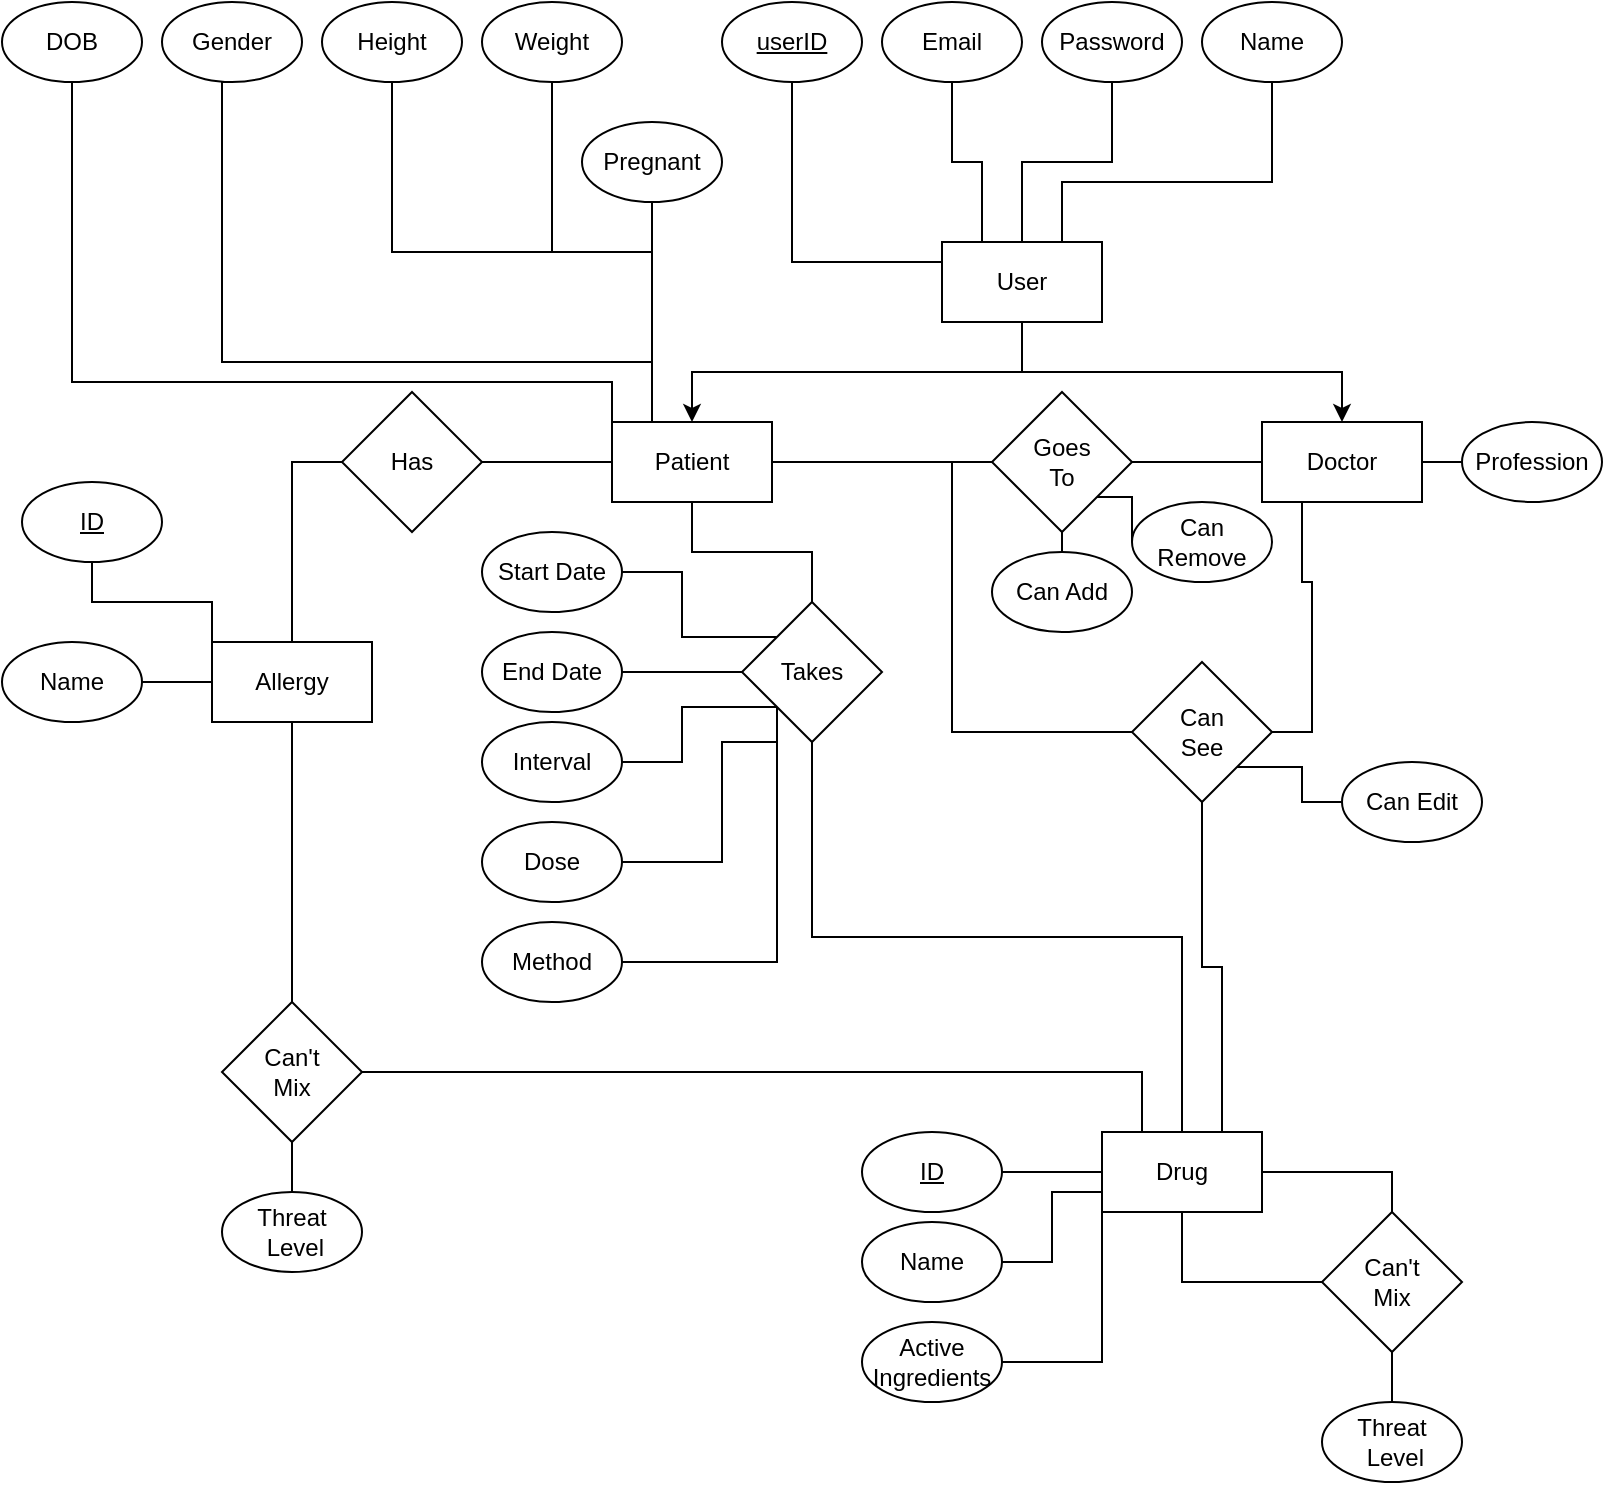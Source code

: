 <mxfile version="26.2.6">
  <diagram name="Page-1" id="94B1yERiti6Imz4_OIwz">
    <mxGraphModel dx="1400" dy="1396" grid="0" gridSize="10" guides="1" tooltips="1" connect="1" arrows="1" fold="1" page="0" pageScale="1" pageWidth="850" pageHeight="1100" math="0" shadow="0">
      <root>
        <mxCell id="0" />
        <mxCell id="1" parent="0" />
        <mxCell id="3b4mbC47o05VqwmVoVGR-10" style="edgeStyle=orthogonalEdgeStyle;rounded=0;orthogonalLoop=1;jettySize=auto;html=1;exitX=0.5;exitY=1;exitDx=0;exitDy=0;entryX=0.5;entryY=0;entryDx=0;entryDy=0;" parent="1" source="3b4mbC47o05VqwmVoVGR-1" target="3b4mbC47o05VqwmVoVGR-2" edge="1">
          <mxGeometry relative="1" as="geometry" />
        </mxCell>
        <mxCell id="3b4mbC47o05VqwmVoVGR-11" style="edgeStyle=orthogonalEdgeStyle;rounded=0;orthogonalLoop=1;jettySize=auto;html=1;exitX=0.5;exitY=1;exitDx=0;exitDy=0;entryX=0.5;entryY=0;entryDx=0;entryDy=0;" parent="1" source="3b4mbC47o05VqwmVoVGR-1" target="3b4mbC47o05VqwmVoVGR-3" edge="1">
          <mxGeometry relative="1" as="geometry" />
        </mxCell>
        <mxCell id="3b4mbC47o05VqwmVoVGR-1" value="User" style="rounded=0;whiteSpace=wrap;html=1;strokeColor=default;align=center;verticalAlign=middle;fontFamily=Helvetica;fontSize=12;fontColor=default;fillColor=default;" parent="1" vertex="1">
          <mxGeometry x="360" y="-80" width="80" height="40" as="geometry" />
        </mxCell>
        <mxCell id="N0blBfFggUnjIcKep8jO-22" style="edgeStyle=orthogonalEdgeStyle;shape=connector;rounded=0;orthogonalLoop=1;jettySize=auto;html=1;exitX=0;exitY=0;exitDx=0;exitDy=0;entryX=0.5;entryY=1;entryDx=0;entryDy=0;strokeColor=default;align=center;verticalAlign=middle;fontFamily=Helvetica;fontSize=11;fontColor=default;labelBackgroundColor=default;startFill=0;endArrow=none;" parent="1" source="3b4mbC47o05VqwmVoVGR-2" target="3b4mbC47o05VqwmVoVGR-9" edge="1">
          <mxGeometry relative="1" as="geometry">
            <Array as="points">
              <mxPoint x="195" y="-10" />
              <mxPoint x="-75" y="-10" />
            </Array>
          </mxGeometry>
        </mxCell>
        <mxCell id="N0blBfFggUnjIcKep8jO-23" style="edgeStyle=orthogonalEdgeStyle;shape=connector;rounded=0;orthogonalLoop=1;jettySize=auto;html=1;exitX=0;exitY=0.5;exitDx=0;exitDy=0;entryX=1;entryY=0.5;entryDx=0;entryDy=0;strokeColor=default;align=center;verticalAlign=middle;fontFamily=Helvetica;fontSize=11;fontColor=default;labelBackgroundColor=default;startFill=0;endArrow=none;" parent="1" source="3b4mbC47o05VqwmVoVGR-2" target="N0blBfFggUnjIcKep8jO-9" edge="1">
          <mxGeometry relative="1" as="geometry" />
        </mxCell>
        <mxCell id="N0blBfFggUnjIcKep8jO-34" style="edgeStyle=orthogonalEdgeStyle;shape=connector;rounded=0;orthogonalLoop=1;jettySize=auto;html=1;exitX=0.25;exitY=0;exitDx=0;exitDy=0;entryX=0.5;entryY=1;entryDx=0;entryDy=0;strokeColor=default;align=center;verticalAlign=middle;fontFamily=Helvetica;fontSize=11;fontColor=default;labelBackgroundColor=default;startFill=0;endArrow=none;" parent="1" source="3b4mbC47o05VqwmVoVGR-2" target="N0blBfFggUnjIcKep8jO-33" edge="1">
          <mxGeometry relative="1" as="geometry">
            <Array as="points">
              <mxPoint x="215" y="-20" />
              <mxPoint y="-20" />
              <mxPoint y="-160" />
            </Array>
          </mxGeometry>
        </mxCell>
        <mxCell id="N0blBfFggUnjIcKep8jO-42" style="edgeStyle=orthogonalEdgeStyle;shape=connector;rounded=0;orthogonalLoop=1;jettySize=auto;html=1;exitX=1;exitY=0.5;exitDx=0;exitDy=0;entryX=0;entryY=0.5;entryDx=0;entryDy=0;strokeColor=default;align=center;verticalAlign=middle;fontFamily=Helvetica;fontSize=11;fontColor=default;labelBackgroundColor=default;startFill=0;endArrow=none;" parent="1" source="3b4mbC47o05VqwmVoVGR-2" target="N0blBfFggUnjIcKep8jO-41" edge="1">
          <mxGeometry relative="1" as="geometry" />
        </mxCell>
        <mxCell id="3b4mbC47o05VqwmVoVGR-2" value="Patient" style="rounded=0;whiteSpace=wrap;html=1;strokeColor=default;align=center;verticalAlign=middle;fontFamily=Helvetica;fontSize=12;fontColor=default;fillColor=default;" parent="1" vertex="1">
          <mxGeometry x="195" y="10" width="80" height="40" as="geometry" />
        </mxCell>
        <mxCell id="3b4mbC47o05VqwmVoVGR-30" style="edgeStyle=orthogonalEdgeStyle;shape=connector;rounded=0;orthogonalLoop=1;jettySize=auto;html=1;exitX=1;exitY=0.5;exitDx=0;exitDy=0;entryX=0;entryY=0.5;entryDx=0;entryDy=0;strokeColor=default;align=center;verticalAlign=middle;fontFamily=Helvetica;fontSize=11;fontColor=default;labelBackgroundColor=default;startFill=0;endArrow=none;" parent="1" source="3b4mbC47o05VqwmVoVGR-3" target="3b4mbC47o05VqwmVoVGR-29" edge="1">
          <mxGeometry relative="1" as="geometry" />
        </mxCell>
        <mxCell id="3b4mbC47o05VqwmVoVGR-3" value="Doctor" style="rounded=0;whiteSpace=wrap;html=1;strokeColor=default;align=center;verticalAlign=middle;fontFamily=Helvetica;fontSize=12;fontColor=default;fillColor=default;" parent="1" vertex="1">
          <mxGeometry x="520" y="10" width="80" height="40" as="geometry" />
        </mxCell>
        <mxCell id="3b4mbC47o05VqwmVoVGR-35" style="edgeStyle=orthogonalEdgeStyle;shape=connector;rounded=0;orthogonalLoop=1;jettySize=auto;html=1;exitX=0.5;exitY=1;exitDx=0;exitDy=0;entryX=0;entryY=0.25;entryDx=0;entryDy=0;strokeColor=default;align=center;verticalAlign=middle;fontFamily=Helvetica;fontSize=11;fontColor=default;labelBackgroundColor=default;startFill=0;endArrow=none;" parent="1" source="3b4mbC47o05VqwmVoVGR-4" target="3b4mbC47o05VqwmVoVGR-1" edge="1">
          <mxGeometry relative="1" as="geometry" />
        </mxCell>
        <mxCell id="3b4mbC47o05VqwmVoVGR-4" value="&lt;u&gt;userID&lt;/u&gt;" style="ellipse;whiteSpace=wrap;html=1;" parent="1" vertex="1">
          <mxGeometry x="250" y="-200" width="70" height="40" as="geometry" />
        </mxCell>
        <mxCell id="3b4mbC47o05VqwmVoVGR-32" style="edgeStyle=orthogonalEdgeStyle;shape=connector;rounded=0;orthogonalLoop=1;jettySize=auto;html=1;exitX=0.5;exitY=1;exitDx=0;exitDy=0;entryX=0.25;entryY=0;entryDx=0;entryDy=0;strokeColor=default;align=center;verticalAlign=middle;fontFamily=Helvetica;fontSize=11;fontColor=default;labelBackgroundColor=default;startFill=0;endArrow=none;" parent="1" source="3b4mbC47o05VqwmVoVGR-5" target="3b4mbC47o05VqwmVoVGR-1" edge="1">
          <mxGeometry relative="1" as="geometry" />
        </mxCell>
        <mxCell id="3b4mbC47o05VqwmVoVGR-5" value="Email" style="ellipse;whiteSpace=wrap;html=1;" parent="1" vertex="1">
          <mxGeometry x="330" y="-200" width="70" height="40" as="geometry" />
        </mxCell>
        <mxCell id="3b4mbC47o05VqwmVoVGR-33" style="edgeStyle=orthogonalEdgeStyle;shape=connector;rounded=0;orthogonalLoop=1;jettySize=auto;html=1;exitX=0.5;exitY=1;exitDx=0;exitDy=0;entryX=0.5;entryY=0;entryDx=0;entryDy=0;strokeColor=default;align=center;verticalAlign=middle;fontFamily=Helvetica;fontSize=11;fontColor=default;labelBackgroundColor=default;startFill=0;endArrow=none;" parent="1" source="3b4mbC47o05VqwmVoVGR-6" target="3b4mbC47o05VqwmVoVGR-1" edge="1">
          <mxGeometry relative="1" as="geometry" />
        </mxCell>
        <mxCell id="3b4mbC47o05VqwmVoVGR-6" value="Password" style="ellipse;whiteSpace=wrap;html=1;" parent="1" vertex="1">
          <mxGeometry x="410" y="-200" width="70" height="40" as="geometry" />
        </mxCell>
        <mxCell id="3b4mbC47o05VqwmVoVGR-34" style="edgeStyle=orthogonalEdgeStyle;shape=connector;rounded=0;orthogonalLoop=1;jettySize=auto;html=1;exitX=0.5;exitY=1;exitDx=0;exitDy=0;entryX=0.75;entryY=0;entryDx=0;entryDy=0;strokeColor=default;align=center;verticalAlign=middle;fontFamily=Helvetica;fontSize=11;fontColor=default;labelBackgroundColor=default;startFill=0;endArrow=none;" parent="1" source="3b4mbC47o05VqwmVoVGR-7" target="3b4mbC47o05VqwmVoVGR-1" edge="1">
          <mxGeometry relative="1" as="geometry">
            <Array as="points">
              <mxPoint x="525" y="-110" />
              <mxPoint x="420" y="-110" />
            </Array>
          </mxGeometry>
        </mxCell>
        <mxCell id="3b4mbC47o05VqwmVoVGR-7" value="Name" style="ellipse;whiteSpace=wrap;html=1;" parent="1" vertex="1">
          <mxGeometry x="490" y="-200" width="70" height="40" as="geometry" />
        </mxCell>
        <mxCell id="3b4mbC47o05VqwmVoVGR-9" value="DOB" style="ellipse;whiteSpace=wrap;html=1;" parent="1" vertex="1">
          <mxGeometry x="-110" y="-200" width="70" height="40" as="geometry" />
        </mxCell>
        <mxCell id="N0blBfFggUnjIcKep8jO-1" style="edgeStyle=orthogonalEdgeStyle;rounded=0;orthogonalLoop=1;jettySize=auto;html=1;exitX=1;exitY=0.5;exitDx=0;exitDy=0;entryX=0.5;entryY=0;entryDx=0;entryDy=0;endArrow=none;startFill=0;" parent="1" source="3b4mbC47o05VqwmVoVGR-12" target="3b4mbC47o05VqwmVoVGR-39" edge="1">
          <mxGeometry relative="1" as="geometry" />
        </mxCell>
        <mxCell id="N0blBfFggUnjIcKep8jO-15" style="edgeStyle=orthogonalEdgeStyle;shape=connector;rounded=0;orthogonalLoop=1;jettySize=auto;html=1;exitX=0;exitY=0.75;exitDx=0;exitDy=0;entryX=1;entryY=0.5;entryDx=0;entryDy=0;strokeColor=default;align=center;verticalAlign=middle;fontFamily=Helvetica;fontSize=11;fontColor=default;labelBackgroundColor=default;startFill=0;endArrow=none;" parent="1" source="3b4mbC47o05VqwmVoVGR-12" target="N0blBfFggUnjIcKep8jO-14" edge="1">
          <mxGeometry relative="1" as="geometry" />
        </mxCell>
        <mxCell id="3b4mbC47o05VqwmVoVGR-12" value="Drug" style="rounded=0;whiteSpace=wrap;html=1;" parent="1" vertex="1">
          <mxGeometry x="440" y="365" width="80" height="40" as="geometry" />
        </mxCell>
        <mxCell id="3b4mbC47o05VqwmVoVGR-36" style="edgeStyle=orthogonalEdgeStyle;shape=connector;rounded=0;orthogonalLoop=1;jettySize=auto;html=1;exitX=1;exitY=0.5;exitDx=0;exitDy=0;entryX=0;entryY=0.5;entryDx=0;entryDy=0;strokeColor=default;align=center;verticalAlign=middle;fontFamily=Helvetica;fontSize=11;fontColor=default;labelBackgroundColor=default;startFill=0;endArrow=none;" parent="1" source="3b4mbC47o05VqwmVoVGR-13" target="3b4mbC47o05VqwmVoVGR-12" edge="1">
          <mxGeometry relative="1" as="geometry" />
        </mxCell>
        <mxCell id="3b4mbC47o05VqwmVoVGR-13" value="&lt;u&gt;ID&lt;/u&gt;" style="ellipse;whiteSpace=wrap;html=1;" parent="1" vertex="1">
          <mxGeometry x="320" y="365" width="70" height="40" as="geometry" />
        </mxCell>
        <mxCell id="3b4mbC47o05VqwmVoVGR-16" style="edgeStyle=orthogonalEdgeStyle;shape=connector;rounded=0;orthogonalLoop=1;jettySize=auto;html=1;exitX=1;exitY=0.5;exitDx=0;exitDy=0;entryX=0.25;entryY=1;entryDx=0;entryDy=0;strokeColor=default;align=center;verticalAlign=middle;fontFamily=Helvetica;fontSize=11;fontColor=default;labelBackgroundColor=default;startFill=0;endArrow=none;" parent="1" source="3b4mbC47o05VqwmVoVGR-14" target="3b4mbC47o05VqwmVoVGR-3" edge="1">
          <mxGeometry relative="1" as="geometry" />
        </mxCell>
        <mxCell id="3b4mbC47o05VqwmVoVGR-31" style="edgeStyle=orthogonalEdgeStyle;shape=connector;rounded=0;orthogonalLoop=1;jettySize=auto;html=1;exitX=0;exitY=0.5;exitDx=0;exitDy=0;entryX=1;entryY=0.5;entryDx=0;entryDy=0;strokeColor=default;align=center;verticalAlign=middle;fontFamily=Helvetica;fontSize=11;fontColor=default;labelBackgroundColor=default;startFill=0;endArrow=none;" parent="1" source="3b4mbC47o05VqwmVoVGR-14" target="3b4mbC47o05VqwmVoVGR-2" edge="1">
          <mxGeometry relative="1" as="geometry" />
        </mxCell>
        <mxCell id="N0blBfFggUnjIcKep8jO-31" style="edgeStyle=orthogonalEdgeStyle;shape=connector;rounded=0;orthogonalLoop=1;jettySize=auto;html=1;exitX=0.5;exitY=1;exitDx=0;exitDy=0;entryX=0.75;entryY=0;entryDx=0;entryDy=0;strokeColor=default;align=center;verticalAlign=middle;fontFamily=Helvetica;fontSize=11;fontColor=default;labelBackgroundColor=default;startFill=0;endArrow=none;" parent="1" source="3b4mbC47o05VqwmVoVGR-14" target="3b4mbC47o05VqwmVoVGR-12" edge="1">
          <mxGeometry relative="1" as="geometry" />
        </mxCell>
        <mxCell id="3b4mbC47o05VqwmVoVGR-14" value="Can&lt;div&gt;See&lt;/div&gt;" style="rhombus;whiteSpace=wrap;html=1;" parent="1" vertex="1">
          <mxGeometry x="455" y="130" width="70" height="70" as="geometry" />
        </mxCell>
        <mxCell id="3b4mbC47o05VqwmVoVGR-19" style="edgeStyle=orthogonalEdgeStyle;shape=connector;rounded=0;orthogonalLoop=1;jettySize=auto;html=1;exitX=0.5;exitY=0;exitDx=0;exitDy=0;entryX=0.5;entryY=1;entryDx=0;entryDy=0;strokeColor=default;align=center;verticalAlign=middle;fontFamily=Helvetica;fontSize=11;fontColor=default;labelBackgroundColor=default;startFill=0;endArrow=none;" parent="1" source="3b4mbC47o05VqwmVoVGR-18" target="3b4mbC47o05VqwmVoVGR-2" edge="1">
          <mxGeometry relative="1" as="geometry" />
        </mxCell>
        <mxCell id="3b4mbC47o05VqwmVoVGR-20" style="edgeStyle=orthogonalEdgeStyle;shape=connector;rounded=0;orthogonalLoop=1;jettySize=auto;html=1;exitX=0.5;exitY=1;exitDx=0;exitDy=0;entryX=0.5;entryY=0;entryDx=0;entryDy=0;strokeColor=default;align=center;verticalAlign=middle;fontFamily=Helvetica;fontSize=11;fontColor=default;labelBackgroundColor=default;startFill=0;endArrow=none;" parent="1" source="3b4mbC47o05VqwmVoVGR-18" target="3b4mbC47o05VqwmVoVGR-12" edge="1">
          <mxGeometry relative="1" as="geometry" />
        </mxCell>
        <mxCell id="3b4mbC47o05VqwmVoVGR-18" value="Takes" style="rhombus;whiteSpace=wrap;html=1;" parent="1" vertex="1">
          <mxGeometry x="260" y="100" width="70" height="70" as="geometry" />
        </mxCell>
        <mxCell id="3b4mbC47o05VqwmVoVGR-25" style="edgeStyle=orthogonalEdgeStyle;shape=connector;rounded=0;orthogonalLoop=1;jettySize=auto;html=1;exitX=1;exitY=0.5;exitDx=0;exitDy=0;entryX=0;entryY=0;entryDx=0;entryDy=0;strokeColor=default;align=center;verticalAlign=middle;fontFamily=Helvetica;fontSize=11;fontColor=default;labelBackgroundColor=default;startFill=0;endArrow=none;" parent="1" source="3b4mbC47o05VqwmVoVGR-21" target="3b4mbC47o05VqwmVoVGR-18" edge="1">
          <mxGeometry relative="1" as="geometry" />
        </mxCell>
        <mxCell id="3b4mbC47o05VqwmVoVGR-21" value="Start Date" style="ellipse;whiteSpace=wrap;html=1;" parent="1" vertex="1">
          <mxGeometry x="130" y="65" width="70" height="40" as="geometry" />
        </mxCell>
        <mxCell id="3b4mbC47o05VqwmVoVGR-24" style="edgeStyle=orthogonalEdgeStyle;shape=connector;rounded=0;orthogonalLoop=1;jettySize=auto;html=1;exitX=1;exitY=0.5;exitDx=0;exitDy=0;entryX=0;entryY=0.5;entryDx=0;entryDy=0;strokeColor=default;align=center;verticalAlign=middle;fontFamily=Helvetica;fontSize=11;fontColor=default;labelBackgroundColor=default;startFill=0;endArrow=none;" parent="1" source="3b4mbC47o05VqwmVoVGR-22" target="3b4mbC47o05VqwmVoVGR-18" edge="1">
          <mxGeometry relative="1" as="geometry" />
        </mxCell>
        <mxCell id="3b4mbC47o05VqwmVoVGR-22" value="End Date" style="ellipse;whiteSpace=wrap;html=1;" parent="1" vertex="1">
          <mxGeometry x="130" y="115" width="70" height="40" as="geometry" />
        </mxCell>
        <mxCell id="3b4mbC47o05VqwmVoVGR-26" style="edgeStyle=orthogonalEdgeStyle;shape=connector;rounded=0;orthogonalLoop=1;jettySize=auto;html=1;exitX=1;exitY=0.5;exitDx=0;exitDy=0;entryX=0;entryY=1;entryDx=0;entryDy=0;strokeColor=default;align=center;verticalAlign=middle;fontFamily=Helvetica;fontSize=11;fontColor=default;labelBackgroundColor=default;startFill=0;endArrow=none;" parent="1" source="3b4mbC47o05VqwmVoVGR-23" target="3b4mbC47o05VqwmVoVGR-18" edge="1">
          <mxGeometry relative="1" as="geometry" />
        </mxCell>
        <mxCell id="3b4mbC47o05VqwmVoVGR-23" value="Interval" style="ellipse;whiteSpace=wrap;html=1;" parent="1" vertex="1">
          <mxGeometry x="130" y="160" width="70" height="40" as="geometry" />
        </mxCell>
        <mxCell id="3b4mbC47o05VqwmVoVGR-29" value="Profession" style="ellipse;whiteSpace=wrap;html=1;" parent="1" vertex="1">
          <mxGeometry x="620" y="10" width="70" height="40" as="geometry" />
        </mxCell>
        <mxCell id="N0blBfFggUnjIcKep8jO-2" style="edgeStyle=orthogonalEdgeStyle;shape=connector;rounded=0;orthogonalLoop=1;jettySize=auto;html=1;exitX=0;exitY=0.5;exitDx=0;exitDy=0;entryX=0.5;entryY=1;entryDx=0;entryDy=0;strokeColor=default;align=center;verticalAlign=middle;fontFamily=Helvetica;fontSize=11;fontColor=default;labelBackgroundColor=default;startFill=0;endArrow=none;" parent="1" source="3b4mbC47o05VqwmVoVGR-39" target="3b4mbC47o05VqwmVoVGR-12" edge="1">
          <mxGeometry relative="1" as="geometry" />
        </mxCell>
        <mxCell id="N0blBfFggUnjIcKep8jO-30" style="edgeStyle=orthogonalEdgeStyle;shape=connector;rounded=0;orthogonalLoop=1;jettySize=auto;html=1;exitX=0.5;exitY=1;exitDx=0;exitDy=0;entryX=0.5;entryY=0;entryDx=0;entryDy=0;strokeColor=default;align=center;verticalAlign=middle;fontFamily=Helvetica;fontSize=11;fontColor=default;labelBackgroundColor=default;startFill=0;endArrow=none;" parent="1" source="3b4mbC47o05VqwmVoVGR-39" target="N0blBfFggUnjIcKep8jO-29" edge="1">
          <mxGeometry relative="1" as="geometry" />
        </mxCell>
        <mxCell id="3b4mbC47o05VqwmVoVGR-39" value="Can&#39;t&lt;div&gt;Mix&lt;/div&gt;" style="rhombus;whiteSpace=wrap;html=1;" parent="1" vertex="1">
          <mxGeometry x="550" y="405" width="70" height="70" as="geometry" />
        </mxCell>
        <mxCell id="N0blBfFggUnjIcKep8jO-32" style="edgeStyle=orthogonalEdgeStyle;shape=connector;rounded=0;orthogonalLoop=1;jettySize=auto;html=1;exitX=0;exitY=0.5;exitDx=0;exitDy=0;entryX=1;entryY=1;entryDx=0;entryDy=0;strokeColor=default;align=center;verticalAlign=middle;fontFamily=Helvetica;fontSize=11;fontColor=default;labelBackgroundColor=default;startFill=0;endArrow=none;" parent="1" source="N0blBfFggUnjIcKep8jO-3" target="3b4mbC47o05VqwmVoVGR-14" edge="1">
          <mxGeometry relative="1" as="geometry" />
        </mxCell>
        <mxCell id="N0blBfFggUnjIcKep8jO-3" value="Can Edit" style="ellipse;whiteSpace=wrap;html=1;" parent="1" vertex="1">
          <mxGeometry x="560" y="180" width="70" height="40" as="geometry" />
        </mxCell>
        <mxCell id="N0blBfFggUnjIcKep8jO-25" style="edgeStyle=orthogonalEdgeStyle;shape=connector;rounded=0;orthogonalLoop=1;jettySize=auto;html=1;exitX=0.5;exitY=1;exitDx=0;exitDy=0;entryX=0.5;entryY=0;entryDx=0;entryDy=0;strokeColor=default;align=center;verticalAlign=middle;fontFamily=Helvetica;fontSize=11;fontColor=default;labelBackgroundColor=default;startFill=0;endArrow=none;" parent="1" source="N0blBfFggUnjIcKep8jO-5" target="N0blBfFggUnjIcKep8jO-6" edge="1">
          <mxGeometry relative="1" as="geometry" />
        </mxCell>
        <mxCell id="N0blBfFggUnjIcKep8jO-26" style="edgeStyle=orthogonalEdgeStyle;shape=connector;rounded=0;orthogonalLoop=1;jettySize=auto;html=1;exitX=0;exitY=0;exitDx=0;exitDy=0;entryX=0.5;entryY=1;entryDx=0;entryDy=0;strokeColor=default;align=center;verticalAlign=middle;fontFamily=Helvetica;fontSize=11;fontColor=default;labelBackgroundColor=default;startFill=0;endArrow=none;" parent="1" source="N0blBfFggUnjIcKep8jO-5" target="N0blBfFggUnjIcKep8jO-12" edge="1">
          <mxGeometry relative="1" as="geometry" />
        </mxCell>
        <mxCell id="N0blBfFggUnjIcKep8jO-5" value="Allergy" style="rounded=0;whiteSpace=wrap;html=1;strokeColor=default;align=center;verticalAlign=middle;fontFamily=Helvetica;fontSize=12;fontColor=default;fillColor=default;" parent="1" vertex="1">
          <mxGeometry x="-5" y="120" width="80" height="40" as="geometry" />
        </mxCell>
        <mxCell id="N0blBfFggUnjIcKep8jO-7" style="edgeStyle=orthogonalEdgeStyle;shape=connector;rounded=0;orthogonalLoop=1;jettySize=auto;html=1;exitX=1;exitY=0.5;exitDx=0;exitDy=0;entryX=0.25;entryY=0;entryDx=0;entryDy=0;strokeColor=default;align=center;verticalAlign=middle;fontFamily=Helvetica;fontSize=11;fontColor=default;labelBackgroundColor=default;startFill=0;endArrow=none;" parent="1" source="N0blBfFggUnjIcKep8jO-6" target="3b4mbC47o05VqwmVoVGR-12" edge="1">
          <mxGeometry relative="1" as="geometry" />
        </mxCell>
        <mxCell id="N0blBfFggUnjIcKep8jO-6" value="Can&#39;t&lt;div&gt;Mix&lt;/div&gt;" style="rhombus;whiteSpace=wrap;html=1;" parent="1" vertex="1">
          <mxGeometry y="300" width="70" height="70" as="geometry" />
        </mxCell>
        <mxCell id="N0blBfFggUnjIcKep8jO-24" style="edgeStyle=orthogonalEdgeStyle;shape=connector;rounded=0;orthogonalLoop=1;jettySize=auto;html=1;exitX=0;exitY=0.5;exitDx=0;exitDy=0;entryX=0.5;entryY=0;entryDx=0;entryDy=0;strokeColor=default;align=center;verticalAlign=middle;fontFamily=Helvetica;fontSize=11;fontColor=default;labelBackgroundColor=default;startFill=0;endArrow=none;" parent="1" source="N0blBfFggUnjIcKep8jO-9" target="N0blBfFggUnjIcKep8jO-5" edge="1">
          <mxGeometry relative="1" as="geometry" />
        </mxCell>
        <mxCell id="N0blBfFggUnjIcKep8jO-9" value="Has" style="rhombus;whiteSpace=wrap;html=1;" parent="1" vertex="1">
          <mxGeometry x="60" y="-5" width="70" height="70" as="geometry" />
        </mxCell>
        <mxCell id="N0blBfFggUnjIcKep8jO-12" value="&lt;u&gt;ID&lt;/u&gt;" style="ellipse;whiteSpace=wrap;html=1;" parent="1" vertex="1">
          <mxGeometry x="-100" y="40" width="70" height="40" as="geometry" />
        </mxCell>
        <mxCell id="N0blBfFggUnjIcKep8jO-14" value="Name" style="ellipse;whiteSpace=wrap;html=1;" parent="1" vertex="1">
          <mxGeometry x="320" y="410" width="70" height="40" as="geometry" />
        </mxCell>
        <mxCell id="N0blBfFggUnjIcKep8jO-17" style="edgeStyle=orthogonalEdgeStyle;shape=connector;rounded=0;orthogonalLoop=1;jettySize=auto;html=1;exitX=1;exitY=0.5;exitDx=0;exitDy=0;entryX=0;entryY=1;entryDx=0;entryDy=0;strokeColor=default;align=center;verticalAlign=middle;fontFamily=Helvetica;fontSize=11;fontColor=default;labelBackgroundColor=default;startFill=0;endArrow=none;" parent="1" source="N0blBfFggUnjIcKep8jO-16" target="3b4mbC47o05VqwmVoVGR-18" edge="1">
          <mxGeometry relative="1" as="geometry">
            <Array as="points">
              <mxPoint x="250" y="230" />
              <mxPoint x="250" y="170" />
              <mxPoint x="278" y="170" />
            </Array>
          </mxGeometry>
        </mxCell>
        <mxCell id="N0blBfFggUnjIcKep8jO-16" value="Dose" style="ellipse;whiteSpace=wrap;html=1;" parent="1" vertex="1">
          <mxGeometry x="130" y="210" width="70" height="40" as="geometry" />
        </mxCell>
        <mxCell id="N0blBfFggUnjIcKep8jO-28" style="edgeStyle=orthogonalEdgeStyle;shape=connector;rounded=0;orthogonalLoop=1;jettySize=auto;html=1;exitX=0.5;exitY=0;exitDx=0;exitDy=0;entryX=0.5;entryY=1;entryDx=0;entryDy=0;strokeColor=default;align=center;verticalAlign=middle;fontFamily=Helvetica;fontSize=11;fontColor=default;labelBackgroundColor=default;startFill=0;endArrow=none;" parent="1" source="N0blBfFggUnjIcKep8jO-27" target="N0blBfFggUnjIcKep8jO-6" edge="1">
          <mxGeometry relative="1" as="geometry" />
        </mxCell>
        <mxCell id="N0blBfFggUnjIcKep8jO-27" value="Threat&lt;div&gt;&amp;nbsp;Level&lt;/div&gt;" style="ellipse;whiteSpace=wrap;html=1;" parent="1" vertex="1">
          <mxGeometry y="395" width="70" height="40" as="geometry" />
        </mxCell>
        <mxCell id="N0blBfFggUnjIcKep8jO-29" value="Threat&lt;div&gt;&amp;nbsp;Level&lt;/div&gt;" style="ellipse;whiteSpace=wrap;html=1;" parent="1" vertex="1">
          <mxGeometry x="550" y="500" width="70" height="40" as="geometry" />
        </mxCell>
        <mxCell id="N0blBfFggUnjIcKep8jO-33" value="Gender" style="ellipse;whiteSpace=wrap;html=1;" parent="1" vertex="1">
          <mxGeometry x="-30" y="-200" width="70" height="40" as="geometry" />
        </mxCell>
        <mxCell id="N0blBfFggUnjIcKep8jO-36" style="edgeStyle=orthogonalEdgeStyle;shape=connector;rounded=0;orthogonalLoop=1;jettySize=auto;html=1;exitX=0.5;exitY=1;exitDx=0;exitDy=0;entryX=0.25;entryY=0;entryDx=0;entryDy=0;strokeColor=default;align=center;verticalAlign=middle;fontFamily=Helvetica;fontSize=11;fontColor=default;labelBackgroundColor=default;startFill=0;endArrow=none;" parent="1" source="N0blBfFggUnjIcKep8jO-35" target="3b4mbC47o05VqwmVoVGR-2" edge="1">
          <mxGeometry relative="1" as="geometry" />
        </mxCell>
        <mxCell id="N0blBfFggUnjIcKep8jO-35" value="Height" style="ellipse;whiteSpace=wrap;html=1;" parent="1" vertex="1">
          <mxGeometry x="50" y="-200" width="70" height="40" as="geometry" />
        </mxCell>
        <mxCell id="N0blBfFggUnjIcKep8jO-38" style="edgeStyle=orthogonalEdgeStyle;shape=connector;rounded=0;orthogonalLoop=1;jettySize=auto;html=1;exitX=0.5;exitY=1;exitDx=0;exitDy=0;entryX=0.25;entryY=0;entryDx=0;entryDy=0;strokeColor=default;align=center;verticalAlign=middle;fontFamily=Helvetica;fontSize=11;fontColor=default;labelBackgroundColor=default;startFill=0;endArrow=none;" parent="1" source="N0blBfFggUnjIcKep8jO-37" target="3b4mbC47o05VqwmVoVGR-2" edge="1">
          <mxGeometry relative="1" as="geometry" />
        </mxCell>
        <mxCell id="N0blBfFggUnjIcKep8jO-37" value="Weight" style="ellipse;whiteSpace=wrap;html=1;" parent="1" vertex="1">
          <mxGeometry x="130" y="-200" width="70" height="40" as="geometry" />
        </mxCell>
        <mxCell id="N0blBfFggUnjIcKep8jO-40" style="edgeStyle=orthogonalEdgeStyle;shape=connector;rounded=0;orthogonalLoop=1;jettySize=auto;html=1;exitX=0.5;exitY=1;exitDx=0;exitDy=0;entryX=0.25;entryY=0;entryDx=0;entryDy=0;strokeColor=default;align=center;verticalAlign=middle;fontFamily=Helvetica;fontSize=11;fontColor=default;labelBackgroundColor=default;startFill=0;endArrow=none;" parent="1" source="N0blBfFggUnjIcKep8jO-39" target="3b4mbC47o05VqwmVoVGR-2" edge="1">
          <mxGeometry relative="1" as="geometry" />
        </mxCell>
        <mxCell id="N0blBfFggUnjIcKep8jO-39" value="Pregnant" style="ellipse;whiteSpace=wrap;html=1;" parent="1" vertex="1">
          <mxGeometry x="180" y="-140" width="70" height="40" as="geometry" />
        </mxCell>
        <mxCell id="N0blBfFggUnjIcKep8jO-43" style="edgeStyle=orthogonalEdgeStyle;shape=connector;rounded=0;orthogonalLoop=1;jettySize=auto;html=1;exitX=1;exitY=0.5;exitDx=0;exitDy=0;entryX=0;entryY=0.5;entryDx=0;entryDy=0;strokeColor=default;align=center;verticalAlign=middle;fontFamily=Helvetica;fontSize=11;fontColor=default;labelBackgroundColor=default;startFill=0;endArrow=none;" parent="1" source="N0blBfFggUnjIcKep8jO-41" target="3b4mbC47o05VqwmVoVGR-3" edge="1">
          <mxGeometry relative="1" as="geometry" />
        </mxCell>
        <mxCell id="N0blBfFggUnjIcKep8jO-48" style="edgeStyle=orthogonalEdgeStyle;shape=connector;rounded=0;orthogonalLoop=1;jettySize=auto;html=1;exitX=0.5;exitY=1;exitDx=0;exitDy=0;entryX=0.5;entryY=0;entryDx=0;entryDy=0;strokeColor=default;align=center;verticalAlign=middle;fontFamily=Helvetica;fontSize=11;fontColor=default;labelBackgroundColor=default;startFill=0;endArrow=none;" parent="1" source="N0blBfFggUnjIcKep8jO-41" target="N0blBfFggUnjIcKep8jO-46" edge="1">
          <mxGeometry relative="1" as="geometry" />
        </mxCell>
        <mxCell id="N0blBfFggUnjIcKep8jO-50" style="edgeStyle=orthogonalEdgeStyle;shape=connector;rounded=0;orthogonalLoop=1;jettySize=auto;html=1;exitX=1;exitY=1;exitDx=0;exitDy=0;entryX=0;entryY=0.5;entryDx=0;entryDy=0;strokeColor=default;align=center;verticalAlign=middle;fontFamily=Helvetica;fontSize=11;fontColor=default;labelBackgroundColor=default;startFill=0;endArrow=none;" parent="1" source="N0blBfFggUnjIcKep8jO-41" target="N0blBfFggUnjIcKep8jO-49" edge="1">
          <mxGeometry relative="1" as="geometry" />
        </mxCell>
        <mxCell id="N0blBfFggUnjIcKep8jO-41" value="Goes&lt;div&gt;To&lt;/div&gt;" style="rhombus;whiteSpace=wrap;html=1;" parent="1" vertex="1">
          <mxGeometry x="385" y="-5" width="70" height="70" as="geometry" />
        </mxCell>
        <mxCell id="N0blBfFggUnjIcKep8jO-45" style="edgeStyle=orthogonalEdgeStyle;shape=connector;rounded=0;orthogonalLoop=1;jettySize=auto;html=1;exitX=1;exitY=0.5;exitDx=0;exitDy=0;entryX=0;entryY=0.5;entryDx=0;entryDy=0;strokeColor=default;align=center;verticalAlign=middle;fontFamily=Helvetica;fontSize=11;fontColor=default;labelBackgroundColor=default;startFill=0;endArrow=none;" parent="1" source="N0blBfFggUnjIcKep8jO-44" target="N0blBfFggUnjIcKep8jO-5" edge="1">
          <mxGeometry relative="1" as="geometry" />
        </mxCell>
        <mxCell id="N0blBfFggUnjIcKep8jO-44" value="Name" style="ellipse;whiteSpace=wrap;html=1;" parent="1" vertex="1">
          <mxGeometry x="-110" y="120" width="70" height="40" as="geometry" />
        </mxCell>
        <mxCell id="N0blBfFggUnjIcKep8jO-46" value="Can Add" style="ellipse;whiteSpace=wrap;html=1;" parent="1" vertex="1">
          <mxGeometry x="385" y="75" width="70" height="40" as="geometry" />
        </mxCell>
        <mxCell id="N0blBfFggUnjIcKep8jO-49" value="Can Remove" style="ellipse;whiteSpace=wrap;html=1;" parent="1" vertex="1">
          <mxGeometry x="455" y="50" width="70" height="40" as="geometry" />
        </mxCell>
        <mxCell id="N0blBfFggUnjIcKep8jO-52" style="edgeStyle=orthogonalEdgeStyle;shape=connector;rounded=0;orthogonalLoop=1;jettySize=auto;html=1;exitX=1;exitY=0.5;exitDx=0;exitDy=0;entryX=0;entryY=1;entryDx=0;entryDy=0;strokeColor=default;align=center;verticalAlign=middle;fontFamily=Helvetica;fontSize=11;fontColor=default;labelBackgroundColor=default;startFill=0;endArrow=none;" parent="1" source="N0blBfFggUnjIcKep8jO-51" target="3b4mbC47o05VqwmVoVGR-12" edge="1">
          <mxGeometry relative="1" as="geometry" />
        </mxCell>
        <mxCell id="N0blBfFggUnjIcKep8jO-51" value="Active Ingredients" style="ellipse;whiteSpace=wrap;html=1;" parent="1" vertex="1">
          <mxGeometry x="320" y="460" width="70" height="40" as="geometry" />
        </mxCell>
        <mxCell id="N0blBfFggUnjIcKep8jO-54" style="edgeStyle=orthogonalEdgeStyle;shape=connector;rounded=0;orthogonalLoop=1;jettySize=auto;html=1;exitX=1;exitY=0.5;exitDx=0;exitDy=0;entryX=0;entryY=1;entryDx=0;entryDy=0;strokeColor=default;align=center;verticalAlign=middle;fontFamily=Helvetica;fontSize=12;fontColor=default;labelBackgroundColor=default;startFill=0;endArrow=none;" parent="1" source="N0blBfFggUnjIcKep8jO-53" target="3b4mbC47o05VqwmVoVGR-18" edge="1">
          <mxGeometry relative="1" as="geometry" />
        </mxCell>
        <mxCell id="N0blBfFggUnjIcKep8jO-53" value="Method" style="ellipse;whiteSpace=wrap;html=1;" parent="1" vertex="1">
          <mxGeometry x="130" y="260" width="70" height="40" as="geometry" />
        </mxCell>
      </root>
    </mxGraphModel>
  </diagram>
</mxfile>
